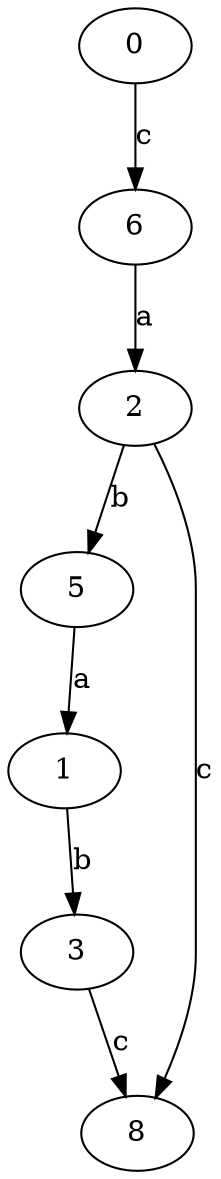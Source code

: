 strict digraph  {
1;
2;
3;
5;
6;
0;
8;
1 -> 3  [label=b];
2 -> 5  [label=b];
2 -> 8  [label=c];
3 -> 8  [label=c];
5 -> 1  [label=a];
6 -> 2  [label=a];
0 -> 6  [label=c];
}
